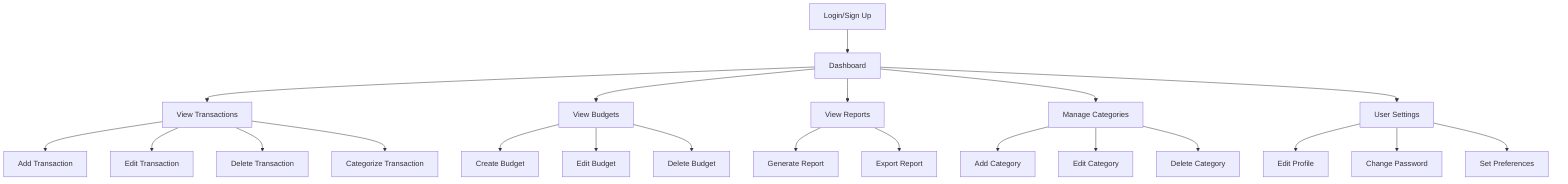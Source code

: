 flowchart TD
    Login[Login/Sign Up] --> Dashboard
    
    Dashboard --> ViewTransactions[View Transactions]
    Dashboard --> ViewBudgets[View Budgets]
    Dashboard --> ViewReports[View Reports]
    
    ViewTransactions --> AddTransaction[Add Transaction]
    ViewTransactions --> EditTransaction[Edit Transaction]
    ViewTransactions --> DeleteTransaction[Delete Transaction]
    ViewTransactions --> CategorizeTransaction[Categorize Transaction]
    
    ViewBudgets --> CreateBudget[Create Budget]
    ViewBudgets --> EditBudget[Edit Budget]
    ViewBudgets --> DeleteBudget[Delete Budget]
    
    ViewReports --> GenerateReport[Generate Report]
    ViewReports --> ExportReport[Export Report]
    
    Dashboard --> ManageCategories[Manage Categories]
    ManageCategories --> AddCategory[Add Category]
    ManageCategories --> EditCategory[Edit Category]
    ManageCategories --> DeleteCategory[Delete Category]
    
    Dashboard --> UserSettings[User Settings]
    UserSettings --> EditProfile[Edit Profile]
    UserSettings --> ChangePassword[Change Password]
    UserSettings --> SetPreferences[Set Preferences]